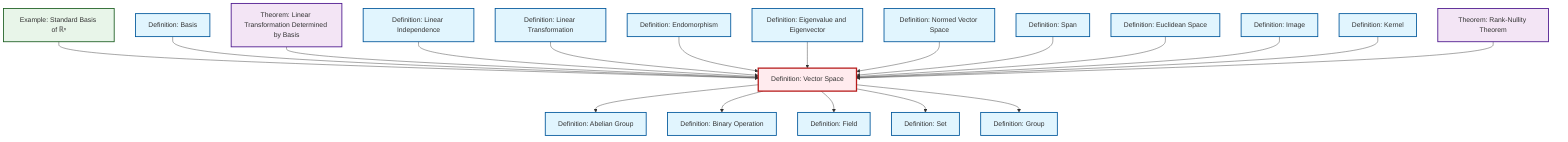 graph TD
    classDef definition fill:#e1f5fe,stroke:#01579b,stroke-width:2px
    classDef theorem fill:#f3e5f5,stroke:#4a148c,stroke-width:2px
    classDef axiom fill:#fff3e0,stroke:#e65100,stroke-width:2px
    classDef example fill:#e8f5e9,stroke:#1b5e20,stroke-width:2px
    classDef current fill:#ffebee,stroke:#b71c1c,stroke-width:3px
    def-kernel["Definition: Kernel"]:::definition
    def-linear-transformation["Definition: Linear Transformation"]:::definition
    def-set["Definition: Set"]:::definition
    thm-linear-transformation-basis["Theorem: Linear Transformation Determined by Basis"]:::theorem
    def-normed-vector-space["Definition: Normed Vector Space"]:::definition
    def-vector-space["Definition: Vector Space"]:::definition
    def-eigenvalue-eigenvector["Definition: Eigenvalue and Eigenvector"]:::definition
    def-linear-independence["Definition: Linear Independence"]:::definition
    def-group["Definition: Group"]:::definition
    def-endomorphism["Definition: Endomorphism"]:::definition
    ex-standard-basis-rn["Example: Standard Basis of ℝⁿ"]:::example
    def-euclidean-space["Definition: Euclidean Space"]:::definition
    def-field["Definition: Field"]:::definition
    def-image["Definition: Image"]:::definition
    def-basis["Definition: Basis"]:::definition
    def-abelian-group["Definition: Abelian Group"]:::definition
    thm-rank-nullity["Theorem: Rank-Nullity Theorem"]:::theorem
    def-span["Definition: Span"]:::definition
    def-binary-operation["Definition: Binary Operation"]:::definition
    ex-standard-basis-rn --> def-vector-space
    def-basis --> def-vector-space
    thm-linear-transformation-basis --> def-vector-space
    def-linear-independence --> def-vector-space
    def-linear-transformation --> def-vector-space
    def-vector-space --> def-abelian-group
    def-endomorphism --> def-vector-space
    def-vector-space --> def-binary-operation
    def-eigenvalue-eigenvector --> def-vector-space
    def-normed-vector-space --> def-vector-space
    def-vector-space --> def-field
    def-vector-space --> def-set
    def-span --> def-vector-space
    def-vector-space --> def-group
    def-euclidean-space --> def-vector-space
    def-image --> def-vector-space
    def-kernel --> def-vector-space
    thm-rank-nullity --> def-vector-space
    class def-vector-space current